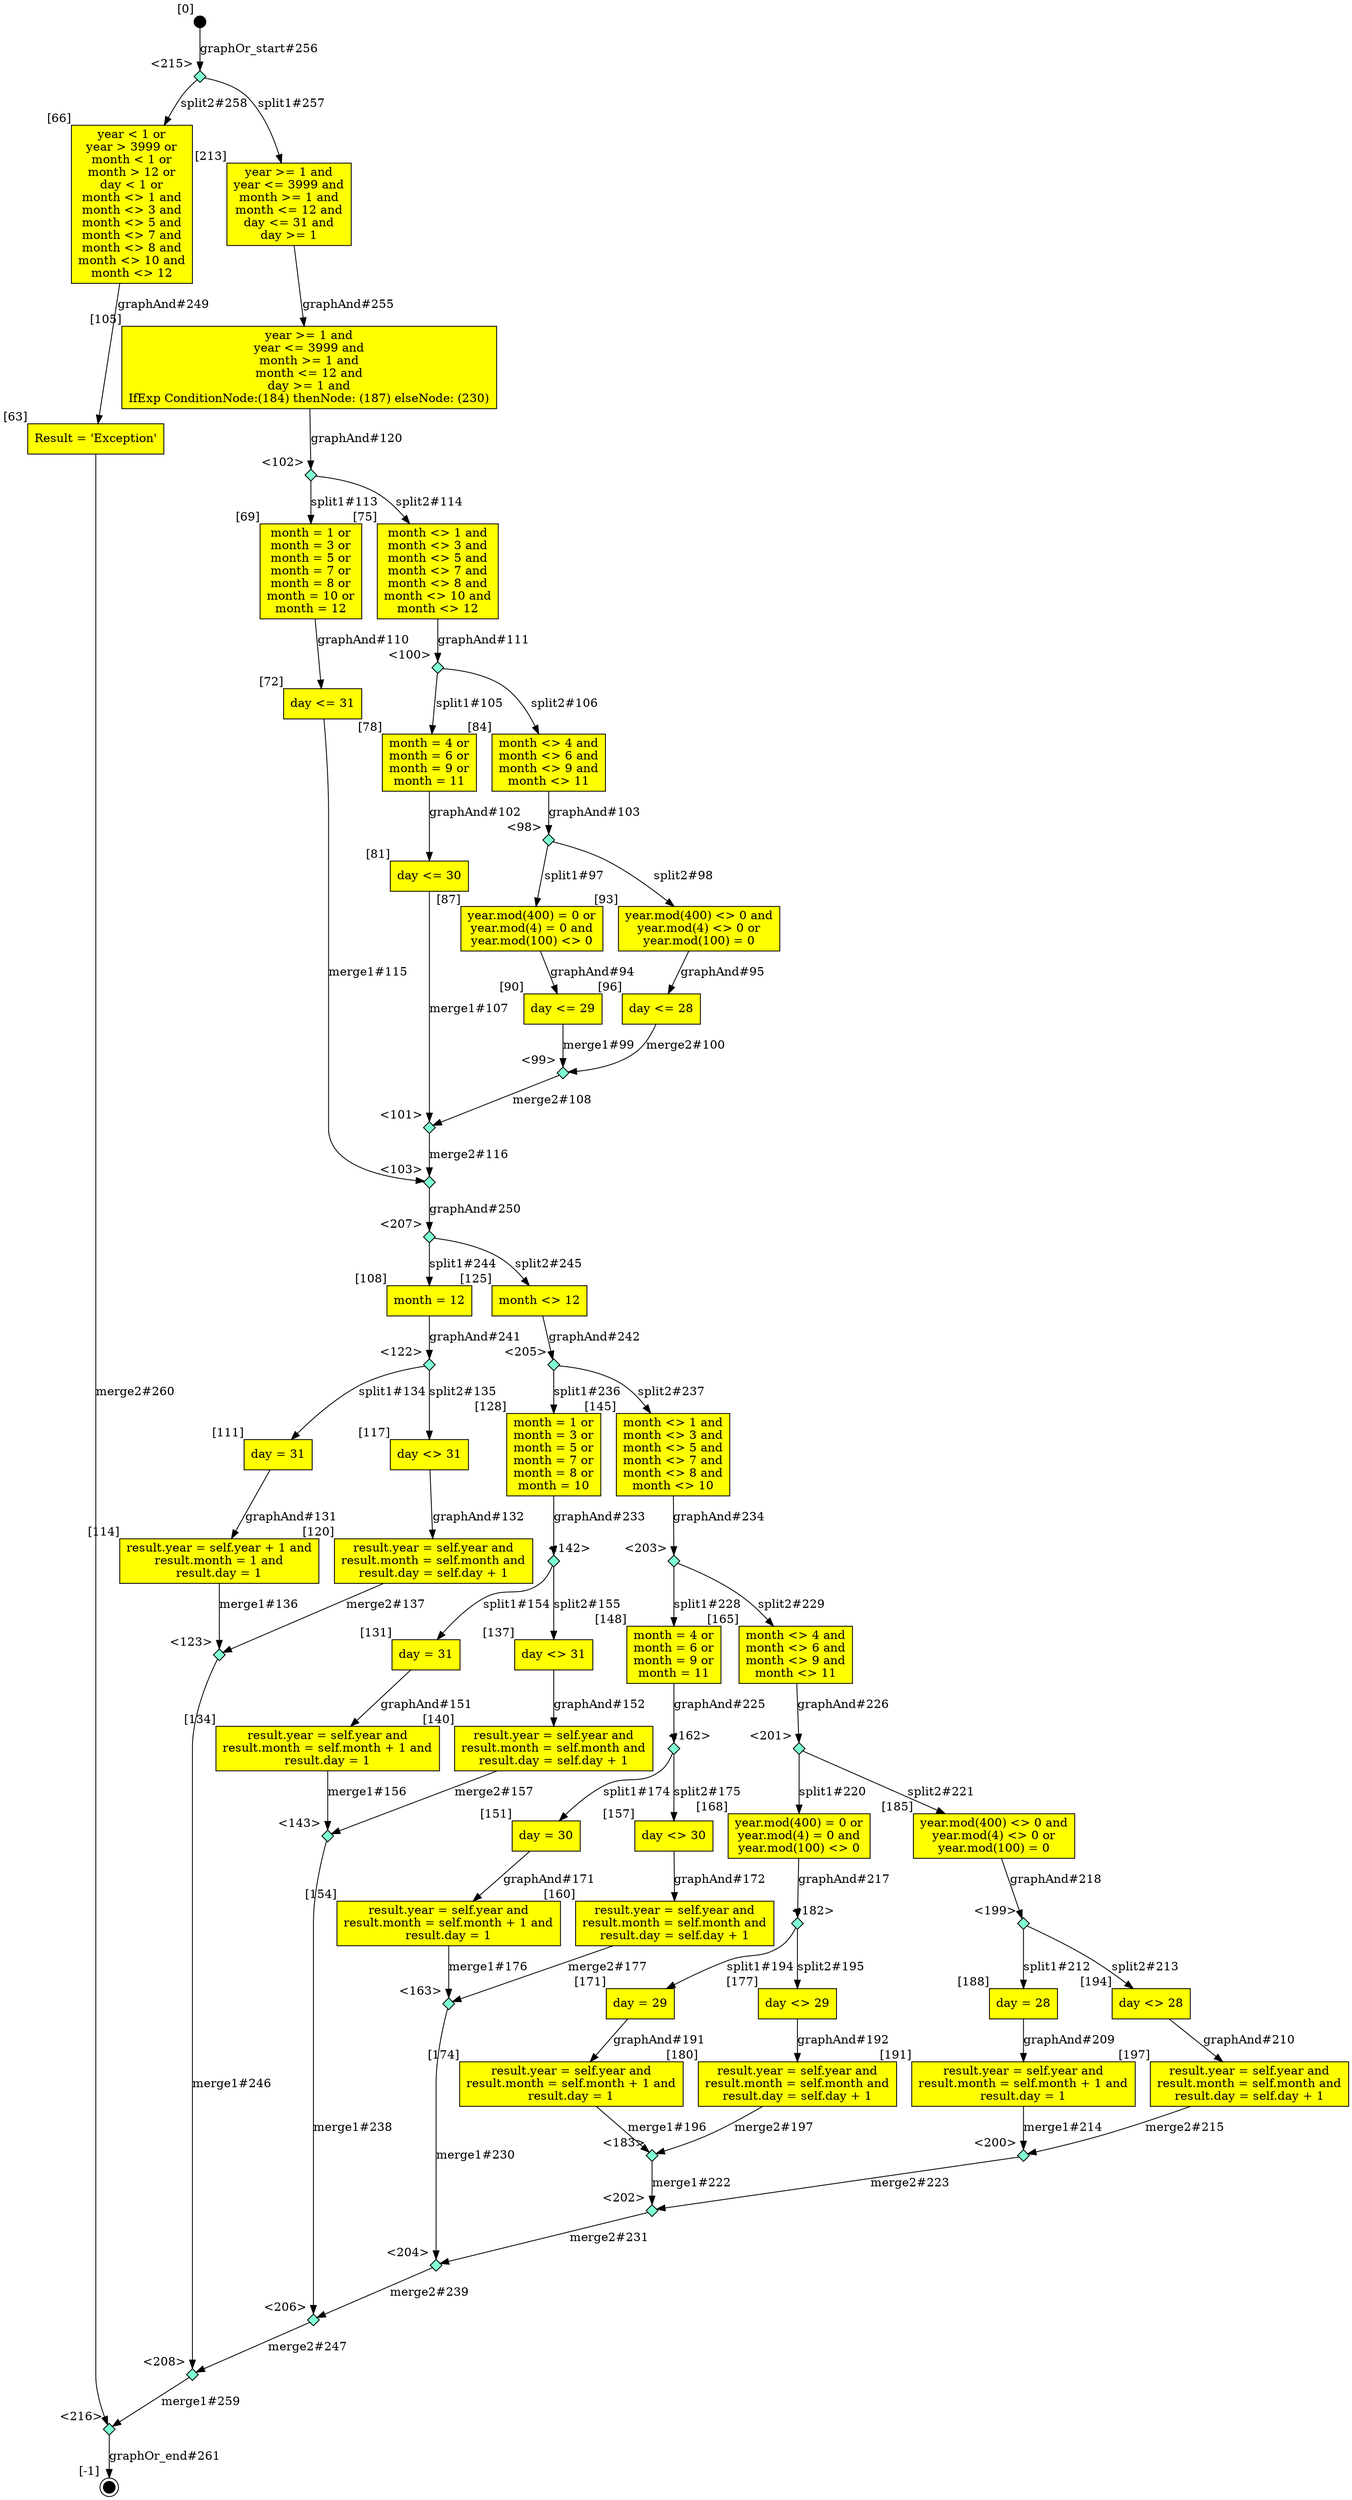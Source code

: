 digraph CLG {
  128 [shape="box", label="month = 1 or
month = 3 or
month = 5 or
month = 7 or
month = 8 or
month = 10
", style=filled, fillcolor=yellow, xlabel="[128]"];
  131 [shape="box", label="day = 31", style=filled, fillcolor=yellow, xlabel="[131]"];
  134 [shape="box", label="result.year = self.year and
result.month = self.month + 1 and
result.day = 1
", style=filled, fillcolor=yellow, xlabel="[134]"];
  137 [shape="box", label="day <> 31", style=filled, fillcolor=yellow, xlabel="[137]"];
  140 [shape="box", label="result.year = self.year and
result.month = self.month and
result.day = self.day + 1
", style=filled, fillcolor=yellow, xlabel="[140]"];
  142 [shape="diamond", label="", xlabel="<142>", style=filled, fillcolor=aquamarine, fixedsize=true, width=.2, height=.2];
  143 [shape="diamond", label="", xlabel="<143>", style=filled, fillcolor=aquamarine, fixedsize=true, width=.2, height=.2];
  145 [shape="box", label="month <> 1 and
month <> 3 and
month <> 5 and
month <> 7 and
month <> 8 and
month <> 10
", style=filled, fillcolor=yellow, xlabel="[145]"];
  148 [shape="box", label="month = 4 or
month = 6 or
month = 9 or
month = 11
", style=filled, fillcolor=yellow, xlabel="[148]"];
  151 [shape="box", label="day = 30", style=filled, fillcolor=yellow, xlabel="[151]"];
  154 [shape="box", label="result.year = self.year and
result.month = self.month + 1 and
result.day = 1
", style=filled, fillcolor=yellow, xlabel="[154]"];
  157 [shape="box", label="day <> 30", style=filled, fillcolor=yellow, xlabel="[157]"];
  160 [shape="box", label="result.year = self.year and
result.month = self.month and
result.day = self.day + 1
", style=filled, fillcolor=yellow, xlabel="[160]"];
  162 [shape="diamond", label="", xlabel="<162>", style=filled, fillcolor=aquamarine, fixedsize=true, width=.2, height=.2];
  163 [shape="diamond", label="", xlabel="<163>", style=filled, fillcolor=aquamarine, fixedsize=true, width=.2, height=.2];
  165 [shape="box", label="month <> 4 and
month <> 6 and
month <> 9 and
month <> 11
", style=filled, fillcolor=yellow, xlabel="[165]"];
  168 [shape="box", label="year.mod(400) = 0 or
year.mod(4) = 0 and
year.mod(100) <> 0
", style=filled, fillcolor=yellow, xlabel="[168]"];
  171 [shape="box", label="day = 29", style=filled, fillcolor=yellow, xlabel="[171]"];
  174 [shape="box", label="result.year = self.year and
result.month = self.month + 1 and
result.day = 1
", style=filled, fillcolor=yellow, xlabel="[174]"];
  177 [shape="box", label="day <> 29", style=filled, fillcolor=yellow, xlabel="[177]"];
  180 [shape="box", label="result.year = self.year and
result.month = self.month and
result.day = self.day + 1
", style=filled, fillcolor=yellow, xlabel="[180]"];
  182 [shape="diamond", label="", xlabel="<182>", style=filled, fillcolor=aquamarine, fixedsize=true, width=.2, height=.2];
  183 [shape="diamond", label="", xlabel="<183>", style=filled, fillcolor=aquamarine, fixedsize=true, width=.2, height=.2];
  185 [shape="box", label="year.mod(400) <> 0 and
year.mod(4) <> 0 or
year.mod(100) = 0
", style=filled, fillcolor=yellow, xlabel="[185]"];
  188 [shape="box", label="day = 28", style=filled, fillcolor=yellow, xlabel="[188]"];
  191 [shape="box", label="result.year = self.year and
result.month = self.month + 1 and
result.day = 1
", style=filled, fillcolor=yellow, xlabel="[191]"];
  63 [shape="box", label="Result = 'Exception'", style=filled, fillcolor=yellow, xlabel="[63]"];
  64 [style=filled, fillcolor=black, shape="doublecircle", label="", fixedsize=true, width=.2, height=.2, xlabel="[-1]"];
  194 [shape="box", label="day <> 28", style=filled, fillcolor=yellow, xlabel="[194]"];
  66 [shape="box", label="year < 1 or
year > 3999 or
month < 1 or
month > 12 or
day < 1 or
month <> 1 and
month <> 3 and
month <> 5 and
month <> 7 and
month <> 8 and
month <> 10 and
month <> 12
", style=filled, fillcolor=yellow, xlabel="[66]"];
  69 [shape="box", label="month = 1 or
month = 3 or
month = 5 or
month = 7 or
month = 8 or
month = 10 or
month = 12
", style=filled, fillcolor=yellow, xlabel="[69]"];
  197 [shape="box", label="result.year = self.year and
result.month = self.month and
result.day = self.day + 1
", style=filled, fillcolor=yellow, xlabel="[197]"];
  199 [shape="diamond", label="", xlabel="<199>", style=filled, fillcolor=aquamarine, fixedsize=true, width=.2, height=.2];
  72 [shape="box", label="day <= 31", style=filled, fillcolor=yellow, xlabel="[72]"];
  200 [shape="diamond", label="", xlabel="<200>", style=filled, fillcolor=aquamarine, fixedsize=true, width=.2, height=.2];
  201 [shape="diamond", label="", xlabel="<201>", style=filled, fillcolor=aquamarine, fixedsize=true, width=.2, height=.2];
  202 [shape="diamond", label="", xlabel="<202>", style=filled, fillcolor=aquamarine, fixedsize=true, width=.2, height=.2];
  75 [shape="box", label="month <> 1 and
month <> 3 and
month <> 5 and
month <> 7 and
month <> 8 and
month <> 10 and
month <> 12
", style=filled, fillcolor=yellow, xlabel="[75]"];
  203 [shape="diamond", label="", xlabel="<203>", style=filled, fillcolor=aquamarine, fixedsize=true, width=.2, height=.2];
  204 [shape="diamond", label="", xlabel="<204>", style=filled, fillcolor=aquamarine, fixedsize=true, width=.2, height=.2];
  205 [shape="diamond", label="", xlabel="<205>", style=filled, fillcolor=aquamarine, fixedsize=true, width=.2, height=.2];
  78 [shape="box", label="month = 4 or
month = 6 or
month = 9 or
month = 11
", style=filled, fillcolor=yellow, xlabel="[78]"];
  206 [shape="diamond", label="", xlabel="<206>", style=filled, fillcolor=aquamarine, fixedsize=true, width=.2, height=.2];
  207 [shape="diamond", label="", xlabel="<207>", style=filled, fillcolor=aquamarine, fixedsize=true, width=.2, height=.2];
  208 [shape="diamond", label="", xlabel="<208>", style=filled, fillcolor=aquamarine, fixedsize=true, width=.2, height=.2];
  81 [shape="box", label="day <= 30", style=filled, fillcolor=yellow, xlabel="[81]"];
  212 [style=filled, fillcolor=black, shape="circle", label="", fixedsize=true, width=.2, height=.2, xlabel="[0]"];
  84 [shape="box", label="month <> 4 and
month <> 6 and
month <> 9 and
month <> 11
", style=filled, fillcolor=yellow, xlabel="[84]"];
  213 [shape="box", label="year >= 1 and
year <= 3999 and
month >= 1 and
month <= 12 and
day <= 31 and
day >= 1
", style=filled, fillcolor=yellow, xlabel="[213]"];
  87 [shape="box", label="year.mod(400) = 0 or
year.mod(4) = 0 and
year.mod(100) <> 0
", style=filled, fillcolor=yellow, xlabel="[87]"];
  215 [shape="diamond", label="", xlabel="<215>", style=filled, fillcolor=aquamarine, fixedsize=true, width=.2, height=.2];
  216 [shape="diamond", label="", xlabel="<216>", style=filled, fillcolor=aquamarine, fixedsize=true, width=.2, height=.2];
  90 [shape="box", label="day <= 29", style=filled, fillcolor=yellow, xlabel="[90]"];
  93 [shape="box", label="year.mod(400) <> 0 and
year.mod(4) <> 0 or
year.mod(100) = 0
", style=filled, fillcolor=yellow, xlabel="[93]"];
  96 [shape="box", label="day <= 28", style=filled, fillcolor=yellow, xlabel="[96]"];
  98 [shape="diamond", label="", xlabel="<98>", style=filled, fillcolor=aquamarine, fixedsize=true, width=.2, height=.2];
  99 [shape="diamond", label="", xlabel="<99>", style=filled, fillcolor=aquamarine, fixedsize=true, width=.2, height=.2];
  100 [shape="diamond", label="", xlabel="<100>", style=filled, fillcolor=aquamarine, fixedsize=true, width=.2, height=.2];
  101 [shape="diamond", label="", xlabel="<101>", style=filled, fillcolor=aquamarine, fixedsize=true, width=.2, height=.2];
  102 [shape="diamond", label="", xlabel="<102>", style=filled, fillcolor=aquamarine, fixedsize=true, width=.2, height=.2];
  103 [shape="diamond", label="", xlabel="<103>", style=filled, fillcolor=aquamarine, fixedsize=true, width=.2, height=.2];
  105 [shape="box", label="year >= 1 and
year <= 3999 and
month >= 1 and
month <= 12 and
day >= 1 and
IfExp ConditionNode:(184) thenNode: (187) elseNode: (230)
", style=filled, fillcolor=yellow, xlabel="[105]"];
  108 [shape="box", label="month = 12", style=filled, fillcolor=yellow, xlabel="[108]"];
  111 [shape="box", label="day = 31", style=filled, fillcolor=yellow, xlabel="[111]"];
  114 [shape="box", label="result.year = self.year + 1 and
result.month = 1 and
result.day = 1
", style=filled, fillcolor=yellow, xlabel="[114]"];
  117 [shape="box", label="day <> 31", style=filled, fillcolor=yellow, xlabel="[117]"];
  120 [shape="box", label="result.year = self.year and
result.month = self.month and
result.day = self.day + 1
", style=filled, fillcolor=yellow, xlabel="[120]"];
  122 [shape="diamond", label="", xlabel="<122>", style=filled, fillcolor=aquamarine, fixedsize=true, width=.2, height=.2];
  123 [shape="diamond", label="", xlabel="<123>", style=filled, fillcolor=aquamarine, fixedsize=true, width=.2, height=.2];
  125 [shape="box", label="month <> 12", style=filled, fillcolor=yellow, xlabel="[125]"];
  212 -> 215[label="graphOr_start#256"];
  215 -> 213[label="split1#257"];
  215 -> 66[label="split2#258"];
  111 -> 114[label="graphAnd#131"];
  208 -> 216[label="merge1#259"];
  117 -> 120[label="graphAnd#132"];
  63 -> 216[label="merge2#260"];
  216 -> 64[label="graphOr_end#261"];
  122 -> 111[label="split1#134"];
  122 -> 117[label="split2#135"];
  114 -> 123[label="merge1#136"];
  120 -> 123[label="merge2#137"];
  131 -> 134[label="graphAnd#151"];
  137 -> 140[label="graphAnd#152"];
  142 -> 131[label="split1#154"];
  142 -> 137[label="split2#155"];
  134 -> 143[label="merge1#156"];
  140 -> 143[label="merge2#157"];
  151 -> 154[label="graphAnd#171"];
  157 -> 160[label="graphAnd#172"];
  162 -> 151[label="split1#174"];
  162 -> 157[label="split2#175"];
  154 -> 163[label="merge1#176"];
  160 -> 163[label="merge2#177"];
  171 -> 174[label="graphAnd#191"];
  177 -> 180[label="graphAnd#192"];
  182 -> 171[label="split1#194"];
  182 -> 177[label="split2#195"];
  174 -> 183[label="merge1#196"];
  180 -> 183[label="merge2#197"];
  188 -> 191[label="graphAnd#209"];
  194 -> 197[label="graphAnd#210"];
  199 -> 188[label="split1#212"];
  199 -> 194[label="split2#213"];
  191 -> 200[label="merge1#214"];
  197 -> 200[label="merge2#215"];
  168 -> 182[label="graphAnd#217"];
  185 -> 199[label="graphAnd#218"];
  201 -> 168[label="split1#220"];
  201 -> 185[label="split2#221"];
  87 -> 90[label="graphAnd#94"];
  183 -> 202[label="merge1#222"];
  93 -> 96[label="graphAnd#95"];
  200 -> 202[label="merge2#223"];
  98 -> 87[label="split1#97"];
  148 -> 162[label="graphAnd#225"];
  98 -> 93[label="split2#98"];
  165 -> 201[label="graphAnd#226"];
  90 -> 99[label="merge1#99"];
  96 -> 99[label="merge2#100"];
  203 -> 148[label="split1#228"];
  203 -> 165[label="split2#229"];
  78 -> 81[label="graphAnd#102"];
  163 -> 204[label="merge1#230"];
  84 -> 98[label="graphAnd#103"];
  202 -> 204[label="merge2#231"];
  100 -> 78[label="split1#105"];
  128 -> 142[label="graphAnd#233"];
  100 -> 84[label="split2#106"];
  145 -> 203[label="graphAnd#234"];
  81 -> 101[label="merge1#107"];
  99 -> 101[label="merge2#108"];
  205 -> 128[label="split1#236"];
  205 -> 145[label="split2#237"];
  69 -> 72[label="graphAnd#110"];
  143 -> 206[label="merge1#238"];
  75 -> 100[label="graphAnd#111"];
  204 -> 206[label="merge2#239"];
  102 -> 69[label="split1#113"];
  108 -> 122[label="graphAnd#241"];
  102 -> 75[label="split2#114"];
  125 -> 205[label="graphAnd#242"];
  72 -> 103[label="merge1#115"];
  101 -> 103[label="merge2#116"];
  207 -> 108[label="split1#244"];
  207 -> 125[label="split2#245"];
  123 -> 208[label="merge1#246"];
  206 -> 208[label="merge2#247"];
  105 -> 102[label="graphAnd#120"];
  66 -> 63[label="graphAnd#249"];
  103 -> 207[label="graphAnd#250"];
  213 -> 105[label="graphAnd#255"];
}
